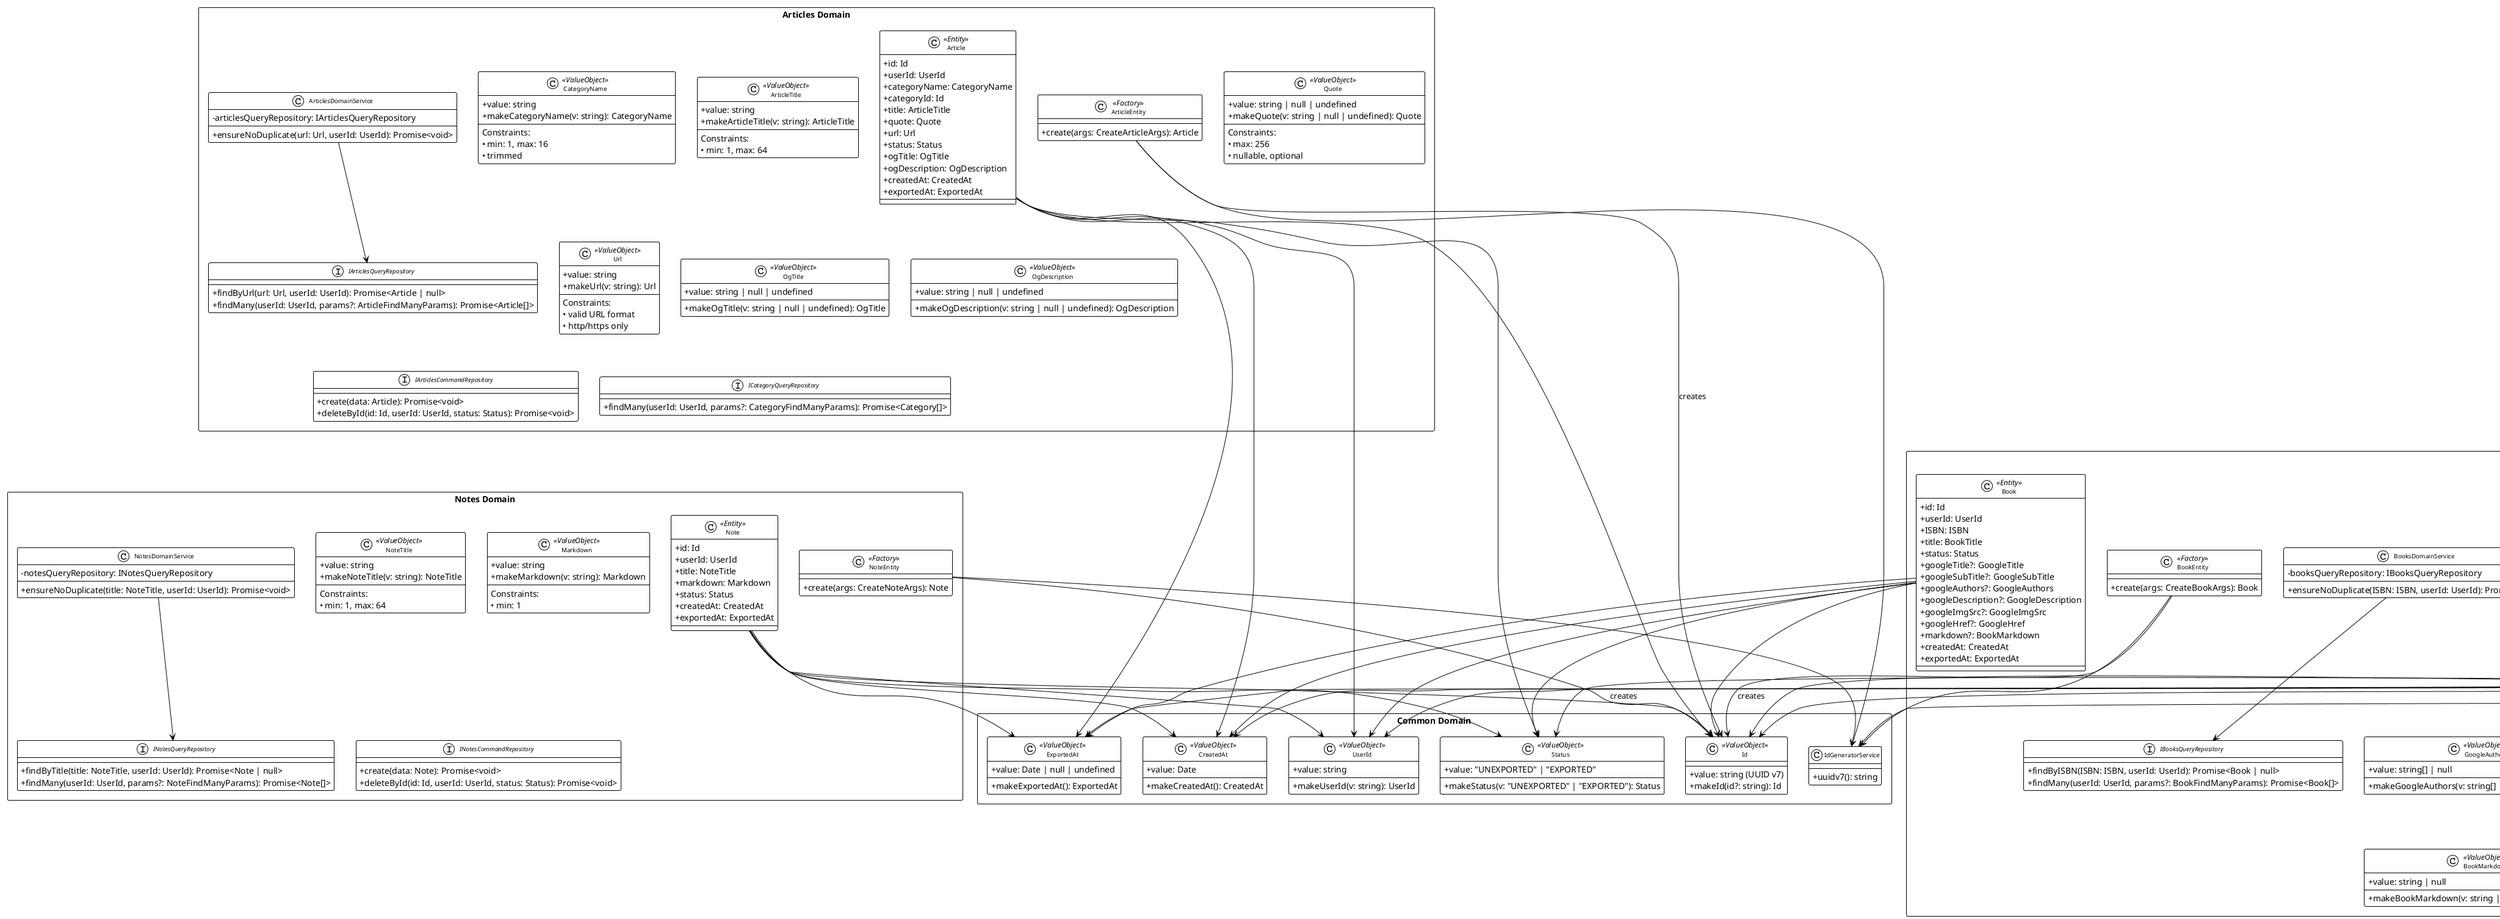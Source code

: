 @startuml Domain Classes

!theme plain
skinparam classAttributeIconSize 0
skinparam classFontSize 10
skinparam packageStyle rectangle

package "Common Domain" {
    class "Id" as Id <<ValueObject>> {
        +value: string (UUID v7)
        +makeId(id?: string): Id
    }
    
    class "UserId" as UserId <<ValueObject>> {
        +value: string
        +makeUserId(v: string): UserId
    }
    
    class "Status" as Status <<ValueObject>> {
        +value: "UNEXPORTED" | "EXPORTED"
        +makeStatus(v: "UNEXPORTED" | "EXPORTED"): Status
    }
    
    class "IdGeneratorService" as IdGeneratorService {
        +uuidv7(): string
    }
    
    class "CreatedAt" as CreatedAt <<ValueObject>> {
        +value: Date
        +makeCreatedAt(): CreatedAt
    }
    
    class "ExportedAt" as ExportedAt <<ValueObject>> {
        +value: Date | null | undefined
        +makeExportedAt(): ExportedAt
    }
}

package "Articles Domain" {
    class "CategoryName" as CategoryName <<ValueObject>> {
        +value: string
        +makeCategoryName(v: string): CategoryName
        --
        Constraints:
        • min: 1, max: 16
        • trimmed
    }
    
    class "ArticleTitle" as ArticleTitle <<ValueObject>> {
        +value: string
        +makeArticleTitle(v: string): ArticleTitle
        --
        Constraints:
        • min: 1, max: 64
    }
    
    class "Quote" as Quote <<ValueObject>> {
        +value: string | null | undefined
        +makeQuote(v: string | null | undefined): Quote
        --
        Constraints:
        • max: 256
        • nullable, optional
    }
    
    class "Url" as Url <<ValueObject>> {
        +value: string
        +makeUrl(v: string): Url
        --
        Constraints:
        • valid URL format
        • http/https only
    }
    
    class "OgTitle" as OgTitle <<ValueObject>> {
        +value: string | null | undefined
        +makeOgTitle(v: string | null | undefined): OgTitle
    }
    
    class "OgDescription" as OgDescription <<ValueObject>> {
        +value: string | null | undefined
        +makeOgDescription(v: string | null | undefined): OgDescription
    }
    
    class "Article" as Article <<Entity>> {
        +id: Id
        +userId: UserId
        +categoryName: CategoryName
        +categoryId: Id
        +title: ArticleTitle
        +quote: Quote
        +url: Url
        +status: Status
        +ogTitle: OgTitle
        +ogDescription: OgDescription
        +createdAt: CreatedAt
        +exportedAt: ExportedAt
    }
    
    class "ArticleEntity" as ArticleEntity <<Factory>> {
        +create(args: CreateArticleArgs): Article
    }
    
    interface "IArticlesCommandRepository" as IArticlesCommandRepository {
        +create(data: Article): Promise<void>
        +deleteById(id: Id, userId: UserId, status: Status): Promise<void>
    }
    
    interface "IArticlesQueryRepository" as IArticlesQueryRepository {
        +findByUrl(url: Url, userId: UserId): Promise<Article | null>
        +findMany(userId: UserId, params?: ArticleFindManyParams): Promise<Article[]>
    }
    
    interface "ICategoryQueryRepository" as ICategoryQueryRepository {
        +findMany(userId: UserId, params?: CategoryFindManyParams): Promise<Category[]>
    }
    
    class "ArticlesDomainService" as ArticlesDomainService {
        -articlesQueryRepository: IArticlesQueryRepository
        +ensureNoDuplicate(url: Url, userId: UserId): Promise<void>
    }
}

package "Books Domain" {
    class "ISBN" as ISBN <<ValueObject>> {
        +value: string
        +makeISBN(v: string): ISBN
        --
        Constraints:
        • min: 1, max: 17
        • digits and hyphens only
    }
    
    class "BookTitle" as BookTitle <<ValueObject>> {
        +value: string
        +makeBookTitle(v: string): BookTitle
        --
        Constraints:
        • min: 1, max: 256
    }
    
    class "GoogleTitle" as GoogleTitle <<ValueObject>> {
        +value: string | null
        +makeGoogleTitle(v: string | null): GoogleTitle
    }
    
    class "GoogleSubTitle" as GoogleSubTitle <<ValueObject>> {
        +value: string | null
        +makeGoogleSubTitle(v: string | null): GoogleSubTitle
    }
    
    class "GoogleAuthors" as GoogleAuthors <<ValueObject>> {
        +value: string[] | null
        +makeGoogleAuthors(v: string[] | null): GoogleAuthors
    }
    
    class "GoogleDescription" as GoogleDescription <<ValueObject>> {
        +value: string | null
        +makeGoogleDescription(v: string | null): GoogleDescription
    }
    
    class "GoogleImgSrc" as GoogleImgSrc <<ValueObject>> {
        +value: string | null
        +makeGoogleImgSrc(v: string | null): GoogleImgSrc
    }
    
    class "GoogleHref" as GoogleHref <<ValueObject>> {
        +value: string | null
        +makeGoogleHref(v: string | null): GoogleHref
    }
    
    class "BookMarkdown" as BookMarkdown <<ValueObject>> {
        +value: string | null
        +makeBookMarkdown(v: string | null): BookMarkdown
    }
    
    class "Book" as Book <<Entity>> {
        +id: Id
        +userId: UserId
        +ISBN: ISBN
        +title: BookTitle
        +status: Status
        +googleTitle?: GoogleTitle
        +googleSubTitle?: GoogleSubTitle
        +googleAuthors?: GoogleAuthors
        +googleDescription?: GoogleDescription
        +googleImgSrc?: GoogleImgSrc
        +googleHref?: GoogleHref
        +markdown?: BookMarkdown
        +createdAt: CreatedAt
        +exportedAt: ExportedAt
    }
    
    class "BookEntity" as BookEntity <<Factory>> {
        +create(args: CreateBookArgs): Book
    }
    
    interface "IBooksCommandRepository" as IBooksCommandRepository {
        +create(data: Book): Promise<void>
        +deleteById(id: Id, userId: UserId, status: Status): Promise<void>
    }
    
    interface "IBooksQueryRepository" as IBooksQueryRepository {
        +findByISBN(ISBN: ISBN, userId: UserId): Promise<Book | null>
        +findMany(userId: UserId, params?: BookFindManyParams): Promise<Book[]>
    }
    
    class "BooksDomainService" as BooksDomainService {
        -booksQueryRepository: IBooksQueryRepository
        +ensureNoDuplicate(ISBN: ISBN, userId: UserId): Promise<void>
    }
}

package "Notes Domain" {
    class "NoteTitle" as NoteTitle <<ValueObject>> {
        +value: string
        +makeNoteTitle(v: string): NoteTitle
        --
        Constraints:
        • min: 1, max: 64
    }
    
    class "Markdown" as Markdown <<ValueObject>> {
        +value: string
        +makeMarkdown(v: string): Markdown
        --
        Constraints:
        • min: 1
    }
    
    class "Note" as Note <<Entity>> {
        +id: Id
        +userId: UserId
        +title: NoteTitle
        +markdown: Markdown
        +status: Status
        +createdAt: CreatedAt
        +exportedAt: ExportedAt
    }
    
    class "NoteEntity" as NoteEntity <<Factory>> {
        +create(args: CreateNoteArgs): Note
    }
    
    interface "INotesCommandRepository" as INotesCommandRepository {
        +create(data: Note): Promise<void>
        +deleteById(id: Id, userId: UserId, status: Status): Promise<void>
    }
    
    interface "INotesQueryRepository" as INotesQueryRepository {
        +findByTitle(title: NoteTitle, userId: UserId): Promise<Note | null>
        +findMany(userId: UserId, params?: NoteFindManyParams): Promise<Note[]>
    }
    
    class "NotesDomainService" as NotesDomainService {
        -notesQueryRepository: INotesQueryRepository
        +ensureNoDuplicate(title: NoteTitle, userId: UserId): Promise<void>
    }
}

package "Images Domain" {
    class "Path" as Path <<ValueObject>> {
        +value: string
        +makePath(v: string): Path
        --
        Note: Sanitizes filename and adds UUID prefix
    }
    
    class "ContentType" as ContentType <<ValueObject>> {
        +value: "image/jpeg" | "image/png" | "image/gif"
        +makeContentType(v: string): ContentType
    }
    
    class "FileSize" as FileSize <<ValueObject>> {
        +value: number
        +makeFileSize(v: number): FileSize
        --
        Constraints:
        • max: 100MB
        • non-negative integer
    }
    
    class "Pixel" as Pixel <<ValueObject>> {
        +value: number | undefined
        +makePixel(v: number): Pixel
        --
        Constraints:
        • positive integer
        • optional
    }
    
    class "Tag" as Tag <<ValueObject>> {
        +value: string
        +makeTag(v: string): Tag
        --
        Constraints:
        • min: 1
    }
    
    class "Description" as Description <<ValueObject>> {
        +value: string | undefined
        +makeDescription(v: string): Description
        --
        Constraints:
        • min: 1
        • optional
    }
    
    class "OriginalBuffer" as OriginalBuffer <<ValueObject>> {
        +value: Buffer
        +makeOriginalBuffer(file: File): Promise<OriginalBuffer>
    }
    
    class "ThumbnailBuffer" as ThumbnailBuffer <<ValueObject>> {
        +value: Buffer
        +makeThumbnailBuffer(file: File): Promise<ThumbnailBuffer>
        --
        Note: Resizes to 192x192 using Sharp
    }
    
    class "Image" as Image <<Entity>> {
        +id: Id
        +userId: UserId
        +path: Path
        +contentType: ContentType
        +fileSize: FileSize
        +width?: Pixel
        +height?: Pixel
        +tags?: Tag[]
        +description?: Description
        +status: Status
        +createdAt: CreatedAt
        +exportedAt: ExportedAt
    }
    
    class "ImageEntity" as ImageEntity <<Factory>> {
        +create(args: CreateImageArgs): Image
    }
    
    interface "IImagesCommandRepository" as IImagesCommandRepository {
        +create(data: Image): Promise<void>
        +deleteById(id: Id, userId: UserId, status: Status): Promise<void>
    }
    
    interface "IImagesQueryRepository" as IImagesQueryRepository {
        +findMany(userId: UserId, params?: ImageFindManyParams): Promise<Image[]>
    }
}

' Relationships between Common and Domain entities
Article --> Id
Article --> UserId
Article --> Status
Article --> CreatedAt
Article --> ExportedAt

Book --> Id
Book --> UserId
Book --> Status
Book --> CreatedAt
Book --> ExportedAt

Note --> Id
Note --> UserId
Note --> Status
Note --> CreatedAt
Note --> ExportedAt

Image --> Id
Image --> UserId
Image --> Status
Image --> CreatedAt
Image --> ExportedAt

' Entity factories use common types
ArticleEntity --> Id : creates
BookEntity --> Id : creates
NoteEntity --> Id : creates
ImageEntity --> Id : creates

' Domain services depend on repositories
ArticlesDomainService --> IArticlesQueryRepository
BooksDomainService --> IBooksQueryRepository
NotesDomainService --> INotesQueryRepository

' Entity factories depend on ID generator
ArticleEntity --> IdGeneratorService
BookEntity --> IdGeneratorService
NoteEntity --> IdGeneratorService
ImageEntity --> IdGeneratorService

@enduml